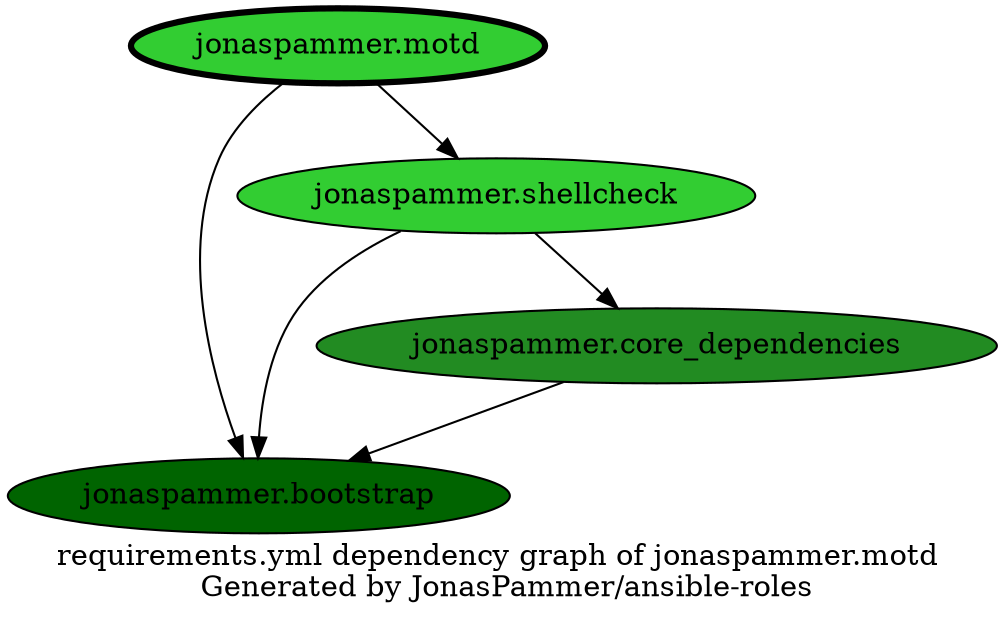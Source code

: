// This file is generated from `templates/dependencies_single.adoc.jinja2` by Github CI, all local changes will be lost eventually.
digraph hierarchy {
  label = "requirements.yml dependency graph of jonaspammer.motd \n Generated by JonasPammer/ansible-roles" ;
  overlap=false

  {
    "jonaspammer.motd" [fillcolor=limegreen style=filled penwidth=3]
    "jonaspammer.bootstrap" [fillcolor=darkgreen style=filled ]
    "jonaspammer.shellcheck" [fillcolor=limegreen style=filled ]
    "jonaspammer.core_dependencies" [fillcolor=forestgreen style=filled ]
  }


  "jonaspammer.motd" -> {"jonaspammer.bootstrap" "jonaspammer.shellcheck"}
  "jonaspammer.shellcheck" -> {"jonaspammer.bootstrap" "jonaspammer.core_dependencies"}
  "jonaspammer.core_dependencies" -> {"jonaspammer.bootstrap"}
}